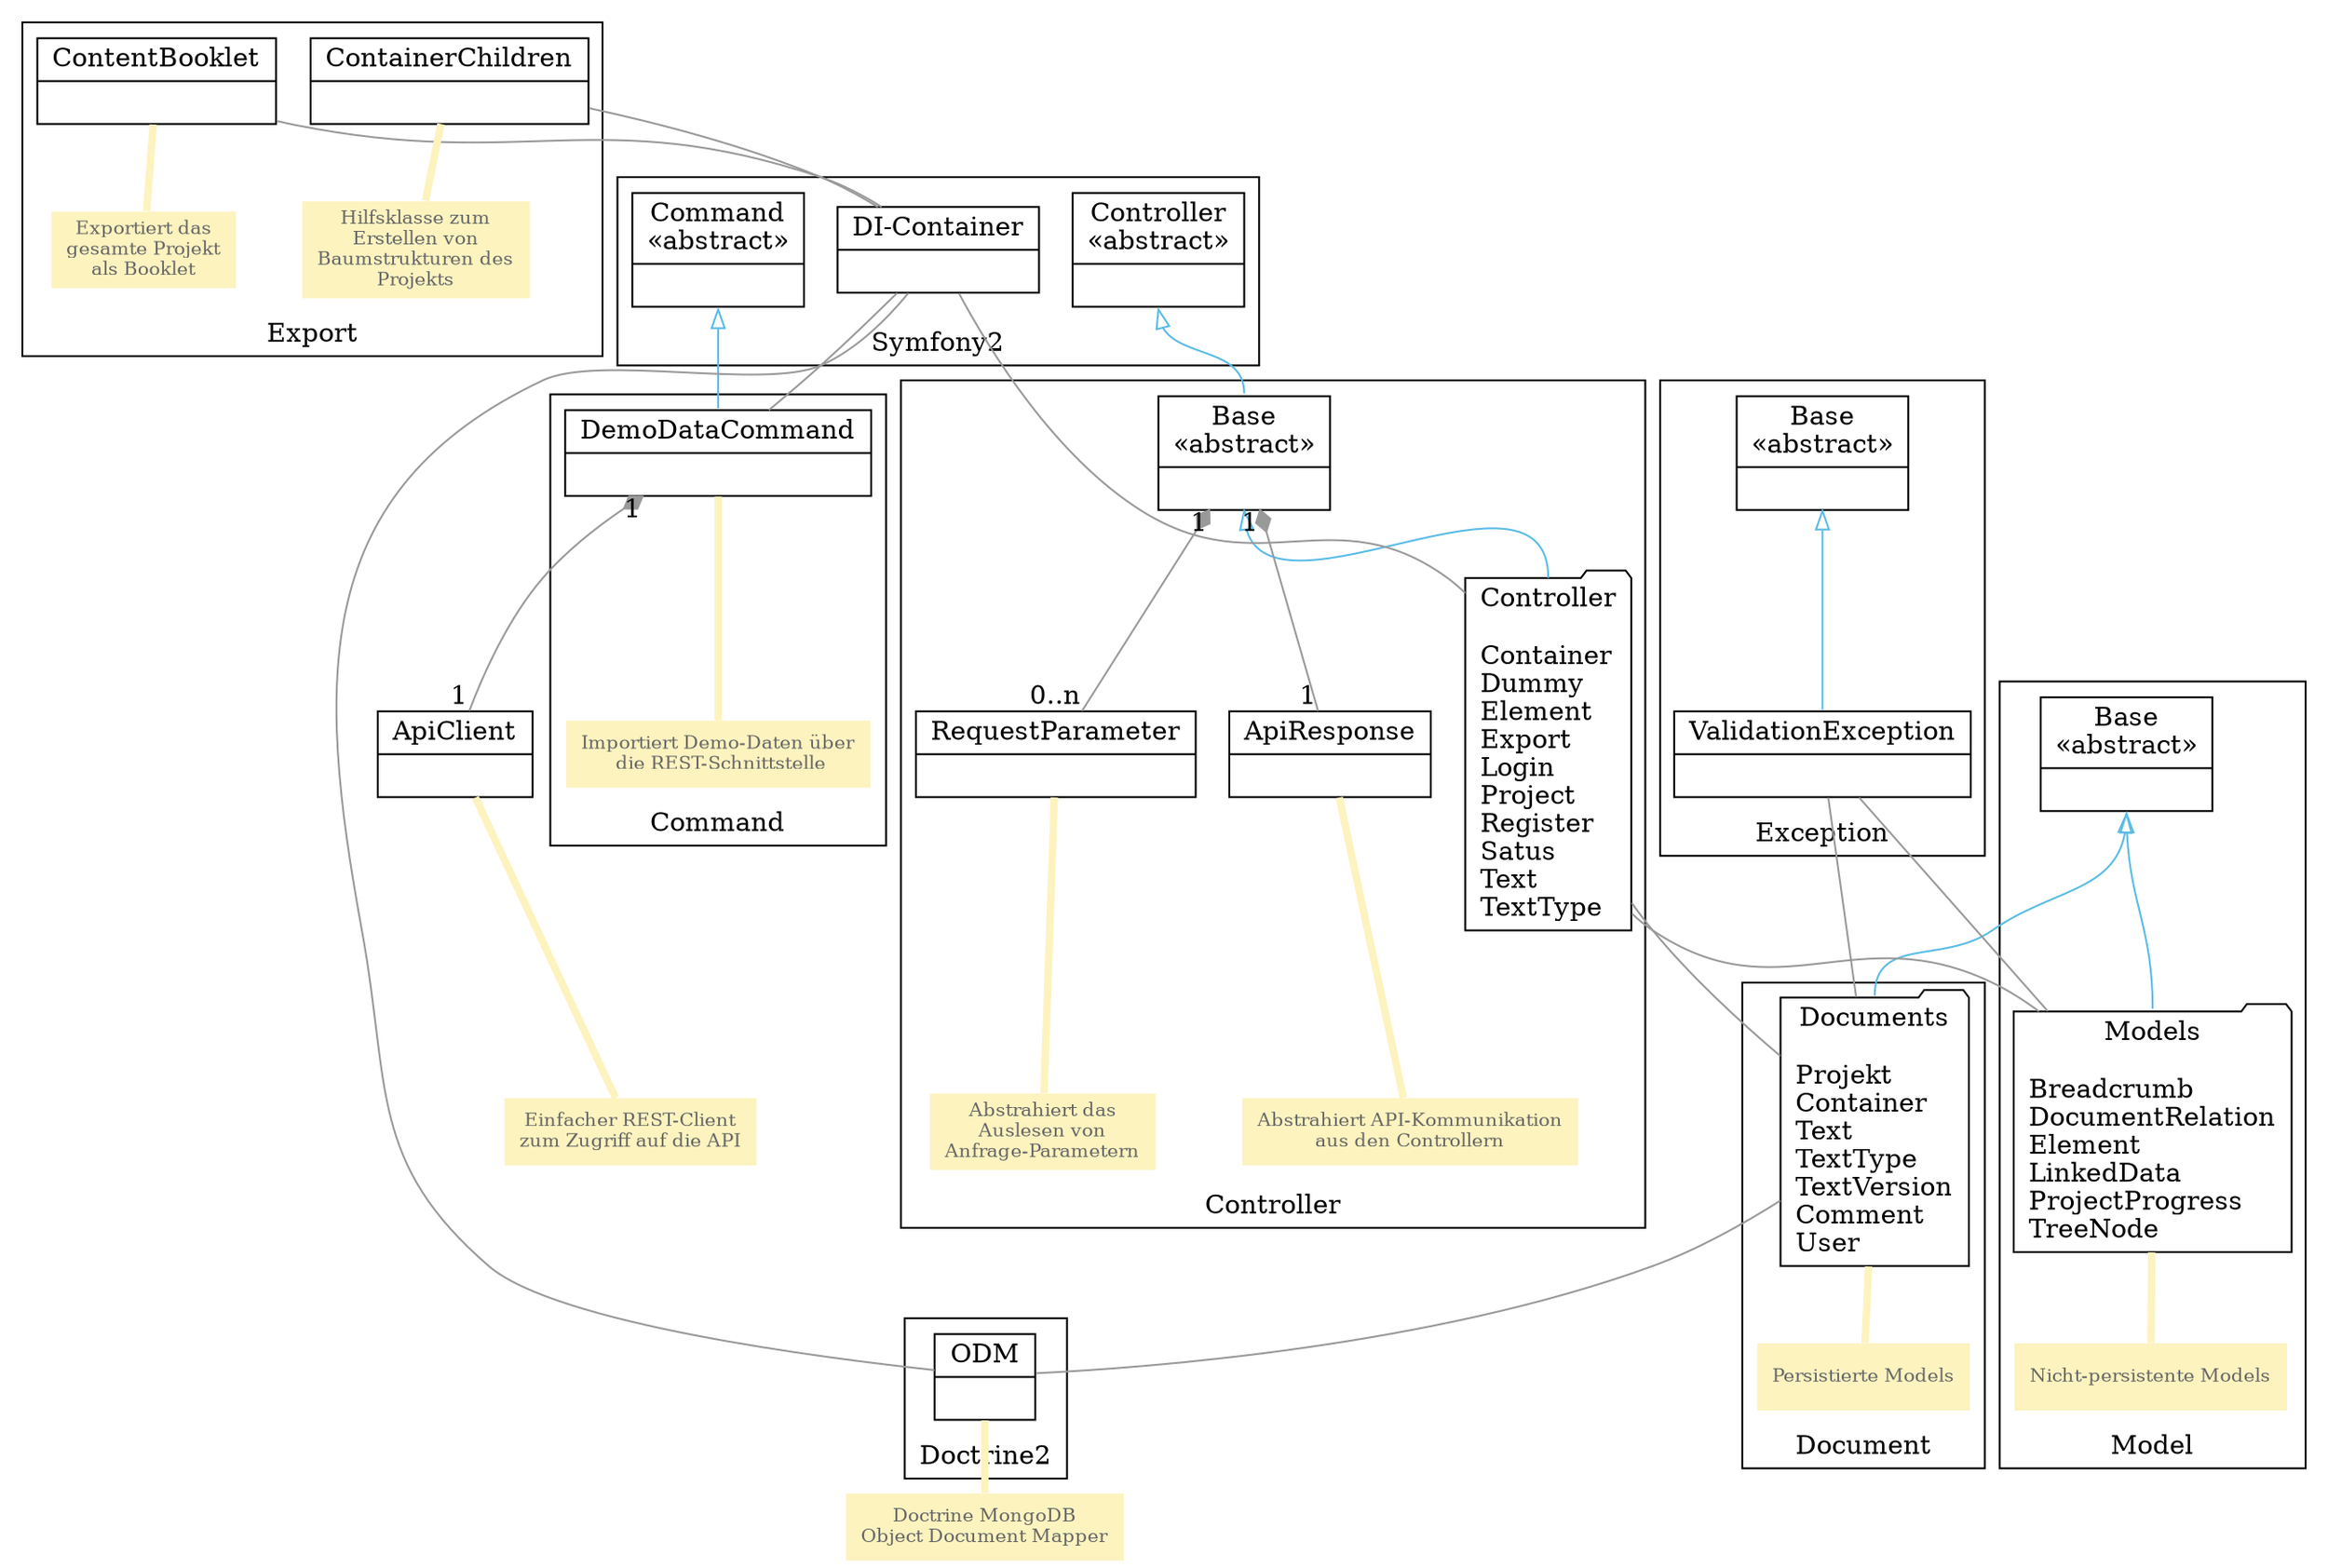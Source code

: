 digraph G {
rankdir=BT

node [ shape=record ]

Base [ label="{Base\n«abstract»|}" ]
BaseModel [ label="{Base\n«abstract»|}" ]
BaseException [ label="{Base\n«abstract»|}" ]
ValidationException [ label="{ValidationException|}" ]
ConcreteController [ shape=folder label="Controller\n\lContainer\lDummy\lElement\lExport\lLogin\lProject\lRegister\lSatus\lText\lTextType\l" ]
ContainerChildren [ label="{ContainerChildren|}" ]
ContentBooklet [ label="{ContentBooklet|}" ]
RequestParameter [ label="{RequestParameter|}" ]
ApiResponse [ label="{ApiResponse|}" ]
ApiClient [ label="{ApiClient|}" ]
Document [ label="Documents\n\nProjekt\lContainer\lText\lTextType\lTextVersion\lComment\lUser\l" shape=folder ]
Model [ label="Models\n\nBreadcrumb\lDocumentRelation\lElement\lLinkedData\lProjectProgress\lTreeNode\l" shape=folder ]
DemoDataCommand [ label="{DemoDataCommand|}" ]
Sf2DI [ label="{DI-Container|}" ]
Sf2Controller [ label="{Controller\n«abstract»|}" ]
D2ODM [ label="{ODM|}" ]
Sf2Command [ label="{Command\n«abstract»|}" ]

node [ shape=none style=filled color="#FCF3BF" fontcolor="#666666" fontsize=10 ]

DocumentComment [ label="Persistierte Models" ]
DemoDataCommandComment [ label="Importiert Demo-Daten über\n die REST-Schnittstelle" ]
ApiResponseComment [ label="Abstrahiert API-Kommunikation\naus den Controllern" ]
RequestParameterComment [ label="Abstrahiert das\nAuslesen von\nAnfrage-Parametern" ]
ContainerChildrenComment [ label="Hilfsklasse zum\nErstellen von\nBaumstrukturen des\nProjekts" ]
ContentBookletComment [ label="Exportiert das\ngesamte Projekt\nals Booklet" ]
ModelComment [ label="Nicht-persistente Models" ]
D2ODMComment [ label="Doctrine MongoDB\nObject Document Mapper"]
ApiClientComment [ label="Einfacher REST-Client\nzum Zugriff auf die API" ]

subgraph cluster0 {
label="Controller"

Base
ConcreteController
ApiResponse
ApiResponseComment
RequestParameter
RequestParameterComment
}

subgraph cluster1 {
label="Export"

ContainerChildren
ContentBooklet
ContentBookletComment
ContainerChildrenComment

}

subgraph cluster3 {
label="Exception"
BaseException
ValidationException
}

subgraph cluster4 {
label="Document"
Document
DocumentComment
}

subgraph cluster5 {
label="Model"
Model
ModelComment
BaseModel

}

subgraph cluster6 {
label="Command"
DemoDataCommand
DemoDataCommandComment
}

subgraph cluster7 {
label="Symfony2"
Sf2DI
Sf2Controller
Sf2Command
}

subgraph cluster8 {
label="Doctrine2"
D2ODM
}


# Association
edge [ arrowhead=none color="#999999" ]
Document -> ConcreteController
Model -> ConcreteController
Document -> ValidationException
Model -> ValidationException
Sf2DI -> ConcreteController
Sf2DI -> ContentBooklet
Sf2DI -> ContainerChildren
Sf2DI -> D2ODM
Sf2DI -> DemoDataCommand
D2ODM -> Document

# Aggregation
# Aggregation can occur when a class is a collection or container of other classes, but where the contained classes do not have a strong life cycle dependency on the container—essentially, if the container is destroyed, its contents are not.
# In UML, it is graphically represented as a hollow diamond shape on the containing class end of the tree with lines that connect contained classes to the containing class.
edge [ arrowhead=odiamond ]
# Document -> ConcreteController [ taillabel="1" headlabel="0..n" ]

# Composition
# Composition usually has a strong life cycle dependency between instances of the container class and instances of the contained class(es): If the container is destroyed, normally every instance that it contains is destroyed as well.
# The UML graphical representation of a composition relationship is a filled diamond shape on the containing class end of the tree of lines that connect contained class(es) to the containing class.
edge [ arrowhead=diamond ]
ApiClient -> DemoDataCommand [ taillabel="1" headlabel="1" ]
ApiResponse -> Base [ taillabel="1" headlabel="1" ]
RequestParameter -> Base [ taillabel="0..n" headlabel="1" ]

# Generalization
node [ shape=point color="#5abbe6" ]
edge [ arrowtail=none arrowhead=onormal color="#5abbe6" fontcolor="#5abbe6" weight=10 headport=s tailport=n ]
Document -> BaseModel
Model -> BaseModel
ConcreteController -> Base -> Sf2Controller
ValidationException -> BaseException
DemoDataCommand -> Sf2Command

# Notizen
edge [ arrowhead=none penwidth=4 weight=0 color="#FCF3BF" headport=none tailport=none ]

DocumentComment -> Document
DemoDataCommandComment -> DemoDataCommand
ContainerChildrenComment -> ContainerChildren
ContentBookletComment -> ContentBooklet
ModelComment -> Model
ApiResponseComment -> ApiResponse
D2ODMComment -> D2ODM
ApiClientComment -> ApiClient
RequestParameterComment -> RequestParameter

}
